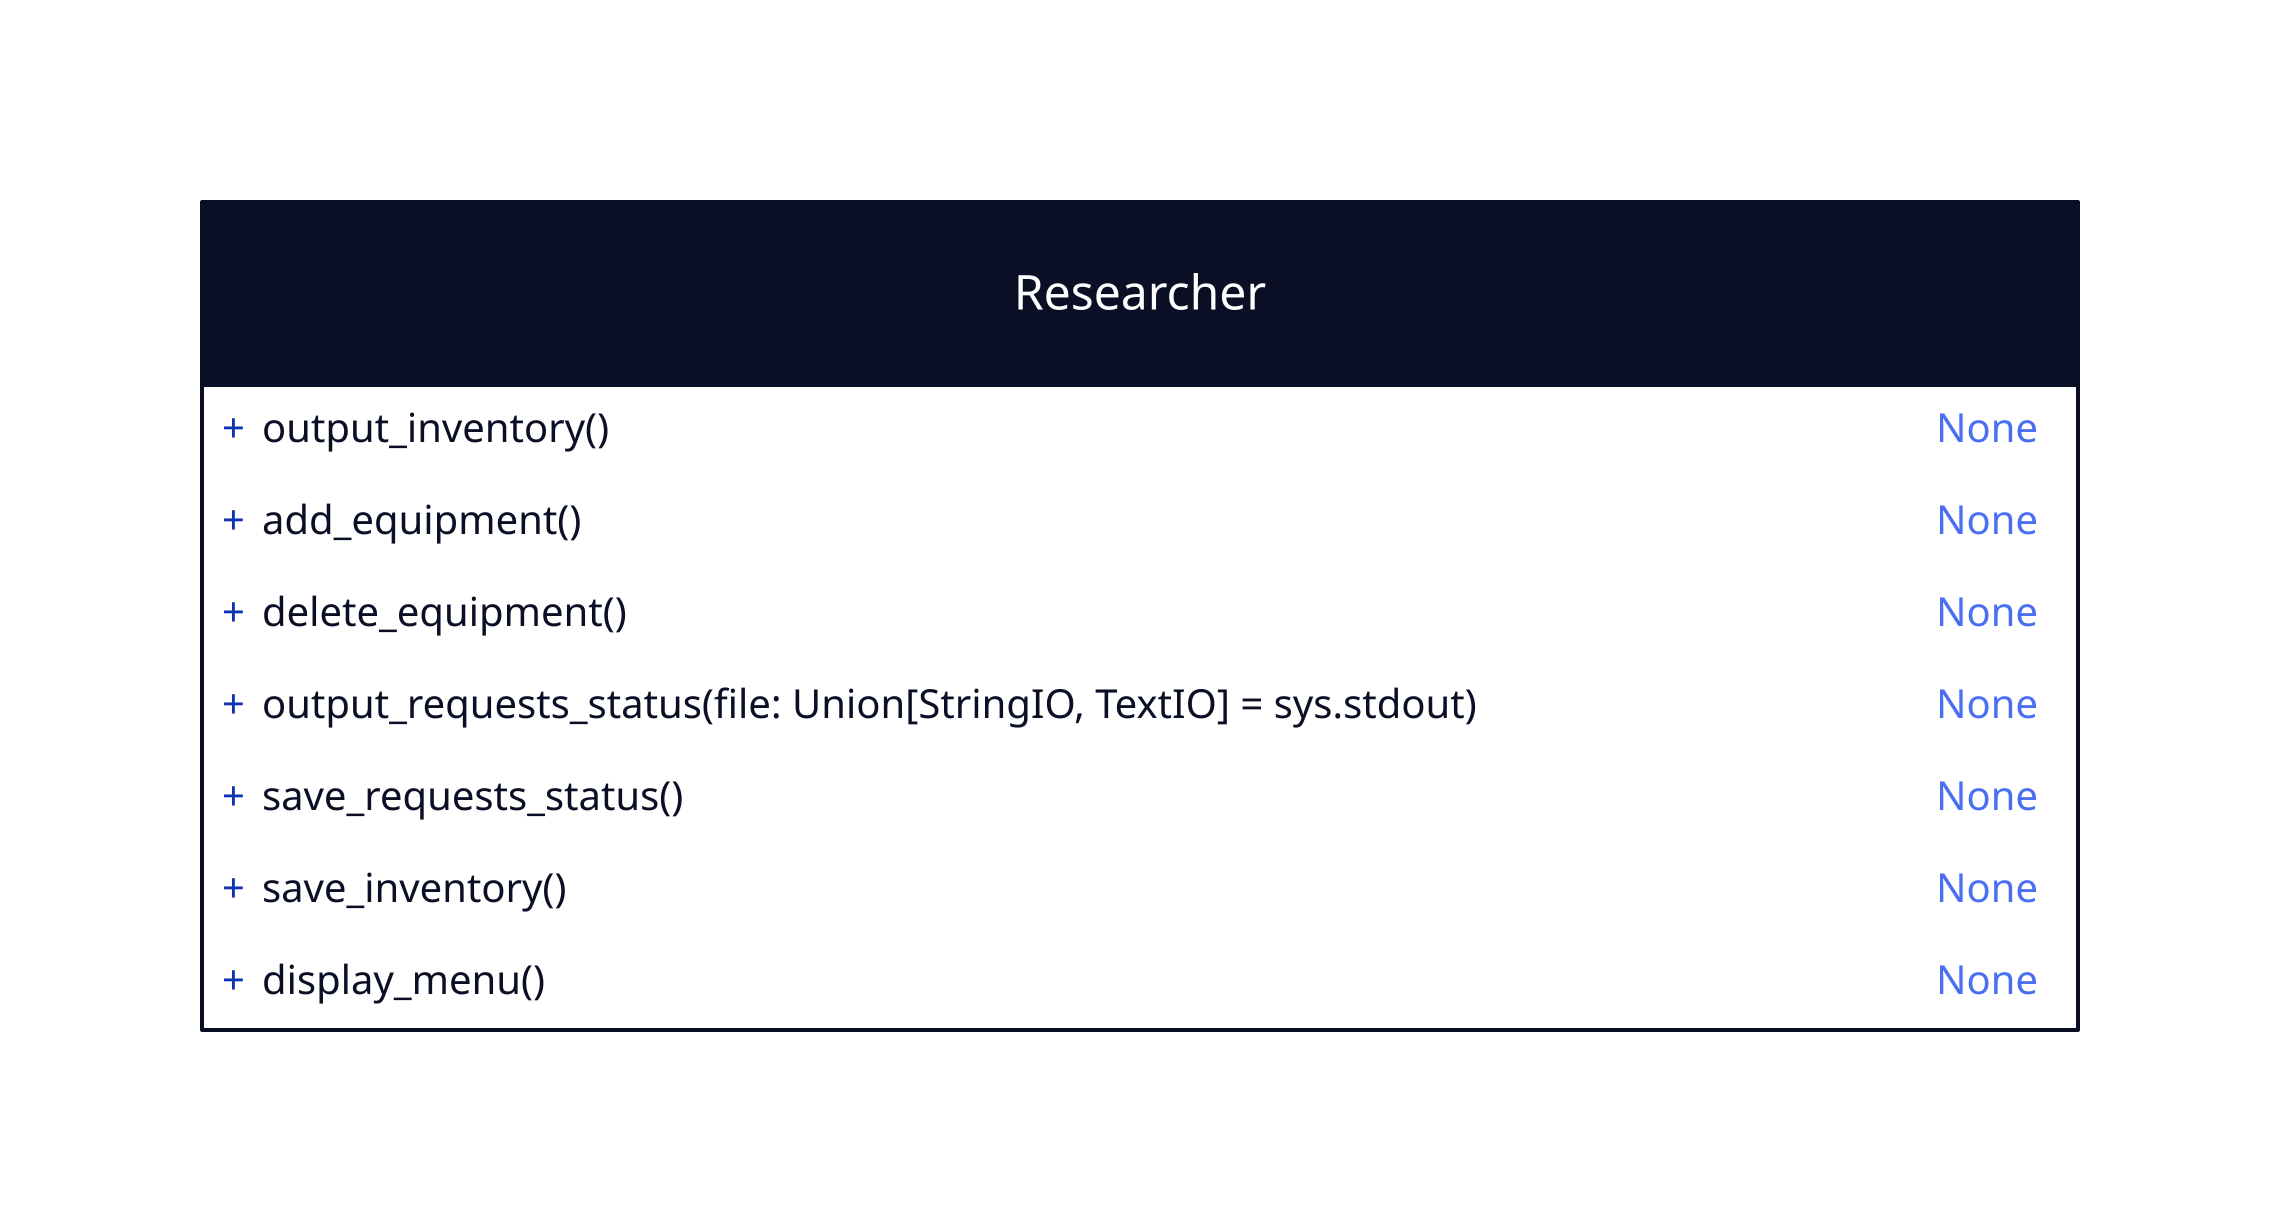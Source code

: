 Researcher: {
  shape: class

  +output_inventory(): None
  +add_equipment(): None
  +delete_equipment(): None
  +output_requests_status(file\: Union\[StringIO, TextIO\] = sys\.stdout): None
  +save_requests_status(): None
  +save_inventory(): None
  +display_menu(): None
}